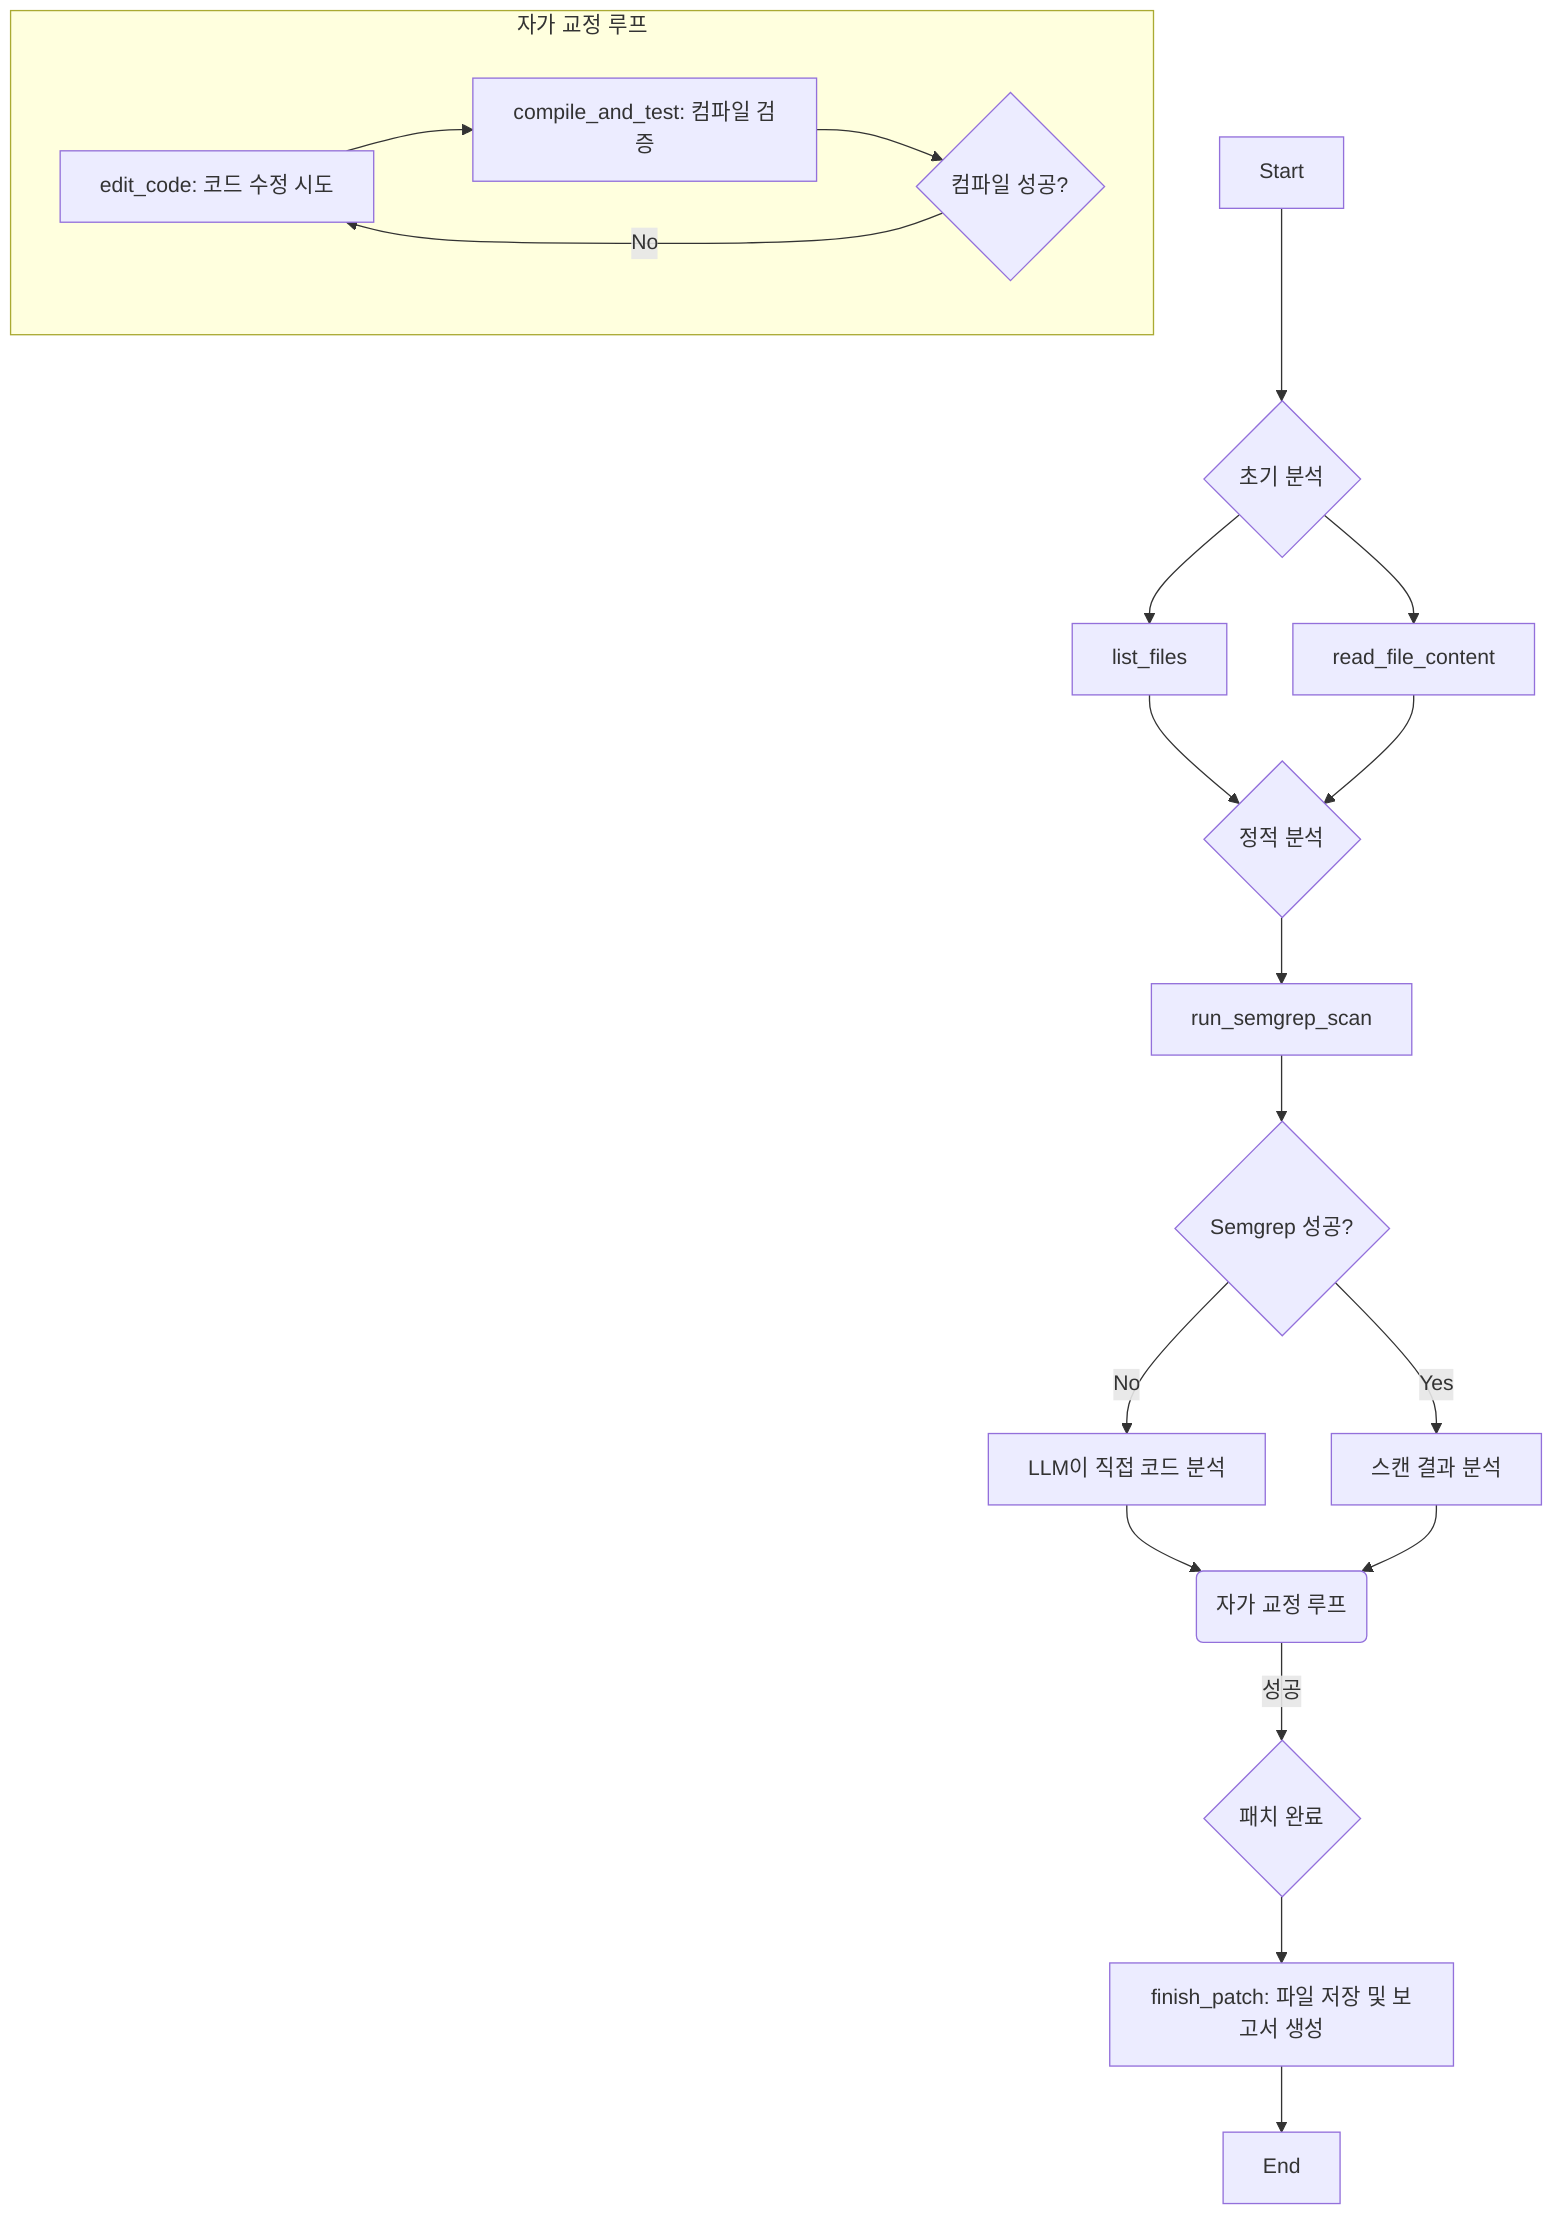 graph TD
    A[Start] --> B{초기 분석};
    B --> B1[list_files];
    B --> B2[read_file_content];
    
    B1 & B2 --> C{정적 분석};
    C --> C1[run_semgrep_scan];
    
    C1 --> D{Semgrep 성공?};
    D -- No --> E[LLM이 직접 코드 분석];
    D -- Yes --> F[스캔 결과 분석];
    
    E --> G(자가 교정 루프);
    F --> G;

    subgraph 자가 교정 루프
        direction LR
        G1[edit_code: 코드 수정 시도] --> G2[compile_and_test: 컴파일 검증];
        G2 --> G3{컴파일 성공?};
        G3 -- No --> G1;
    end

    G -- 성공 --> H{패치 완료};
    H --> H1[finish_patch: 파일 저장 및 보고서 생성];
    H1 --> I[End];